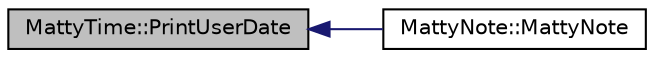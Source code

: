 digraph "MattyTime::PrintUserDate"
{
  edge [fontname="Helvetica",fontsize="10",labelfontname="Helvetica",labelfontsize="10"];
  node [fontname="Helvetica",fontsize="10",shape=record];
  rankdir="LR";
  Node37 [label="MattyTime::PrintUserDate",height=0.2,width=0.4,color="black", fillcolor="grey75", style="filled", fontcolor="black"];
  Node37 -> Node38 [dir="back",color="midnightblue",fontsize="10",style="solid",fontname="Helvetica"];
  Node38 [label="MattyNote::MattyNote",height=0.2,width=0.4,color="black", fillcolor="white", style="filled",URL="$classMattyNote.html#a8c09bf366e6973bc1c4f4d5daa792899"];
}

